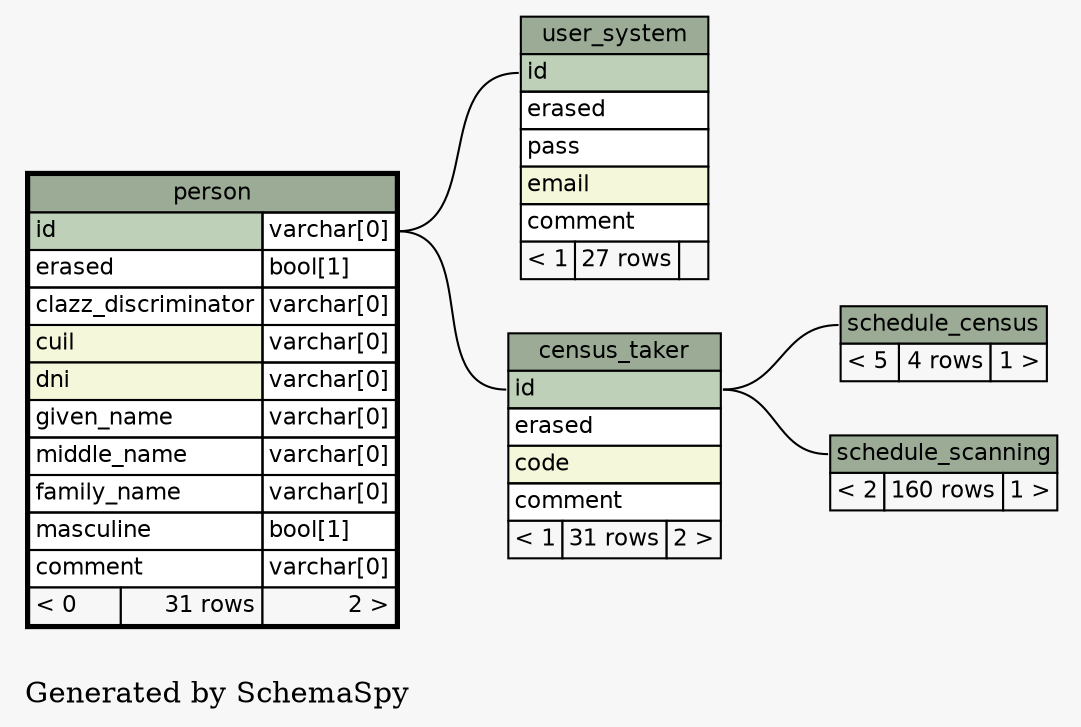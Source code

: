 // dot 2.38.0 on Linux 4.10.0-32-generic
digraph "twoDegreesRelationshipsGraph" {
  graph [
    rankdir="RL"
    bgcolor="#f7f7f7"
    label="\nGenerated by SchemaSpy"
    labeljust="l"
  ];
  node [
    fontname="Helvetica"
    fontsize="11"
    shape="plaintext"
  ];
  edge [
    arrowsize="0.8"
  ];
  "census_taker":"id":w -> "person":"id.type":e [arrowtail=tee arrowhead=none];
  "schedule_census":"schedule_census.heading":w -> "census_taker":"id":e [arrowtail=crowtee arrowhead=none];
  "schedule_scanning":"schedule_scanning.heading":w -> "census_taker":"id":e [arrowtail=crowtee arrowhead=none];
  "user_system":"id":w -> "person":"id.type":e [arrowtail=tee arrowhead=none];
  "census_taker" [
    label=<
    <TABLE BORDER="0" CELLBORDER="1" CELLSPACING="0" BGCOLOR="#ffffff">
      <TR><TD PORT="census_taker.heading" COLSPAN="3" BGCOLOR="#9bab96" ALIGN="CENTER">census_taker</TD></TR>
      <TR><TD PORT="id" COLSPAN="3" BGCOLOR="#bed1b8" ALIGN="LEFT">id</TD></TR>
      <TR><TD PORT="erased" COLSPAN="3" ALIGN="LEFT">erased</TD></TR>
      <TR><TD PORT="code" COLSPAN="3" BGCOLOR="#f4f7da" ALIGN="LEFT">code</TD></TR>
      <TR><TD PORT="comment" COLSPAN="3" ALIGN="LEFT">comment</TD></TR>
      <TR><TD ALIGN="LEFT" BGCOLOR="#f7f7f7">&lt; 1</TD><TD ALIGN="RIGHT" BGCOLOR="#f7f7f7">31 rows</TD><TD ALIGN="RIGHT" BGCOLOR="#f7f7f7">2 &gt;</TD></TR>
    </TABLE>>
    URL="census_taker.html#graph"
    tooltip="census_taker"
  ];
  "person" [
    label=<
    <TABLE BORDER="2" CELLBORDER="1" CELLSPACING="0" BGCOLOR="#ffffff">
      <TR><TD PORT="person.heading" COLSPAN="3" BGCOLOR="#9bab96" ALIGN="CENTER">person</TD></TR>
      <TR><TD PORT="id" COLSPAN="2" BGCOLOR="#bed1b8" ALIGN="LEFT">id</TD><TD PORT="id.type" ALIGN="LEFT">varchar[0]</TD></TR>
      <TR><TD PORT="erased" COLSPAN="2" ALIGN="LEFT">erased</TD><TD PORT="erased.type" ALIGN="LEFT">bool[1]</TD></TR>
      <TR><TD PORT="clazz_discriminator" COLSPAN="2" ALIGN="LEFT">clazz_discriminator</TD><TD PORT="clazz_discriminator.type" ALIGN="LEFT">varchar[0]</TD></TR>
      <TR><TD PORT="cuil" COLSPAN="2" BGCOLOR="#f4f7da" ALIGN="LEFT">cuil</TD><TD PORT="cuil.type" ALIGN="LEFT">varchar[0]</TD></TR>
      <TR><TD PORT="dni" COLSPAN="2" BGCOLOR="#f4f7da" ALIGN="LEFT">dni</TD><TD PORT="dni.type" ALIGN="LEFT">varchar[0]</TD></TR>
      <TR><TD PORT="given_name" COLSPAN="2" ALIGN="LEFT">given_name</TD><TD PORT="given_name.type" ALIGN="LEFT">varchar[0]</TD></TR>
      <TR><TD PORT="middle_name" COLSPAN="2" ALIGN="LEFT">middle_name</TD><TD PORT="middle_name.type" ALIGN="LEFT">varchar[0]</TD></TR>
      <TR><TD PORT="family_name" COLSPAN="2" ALIGN="LEFT">family_name</TD><TD PORT="family_name.type" ALIGN="LEFT">varchar[0]</TD></TR>
      <TR><TD PORT="masculine" COLSPAN="2" ALIGN="LEFT">masculine</TD><TD PORT="masculine.type" ALIGN="LEFT">bool[1]</TD></TR>
      <TR><TD PORT="comment" COLSPAN="2" ALIGN="LEFT">comment</TD><TD PORT="comment.type" ALIGN="LEFT">varchar[0]</TD></TR>
      <TR><TD ALIGN="LEFT" BGCOLOR="#f7f7f7">&lt; 0</TD><TD ALIGN="RIGHT" BGCOLOR="#f7f7f7">31 rows</TD><TD ALIGN="RIGHT" BGCOLOR="#f7f7f7">2 &gt;</TD></TR>
    </TABLE>>
    URL="person.html#"
    tooltip="person"
  ];
  "schedule_census" [
    label=<
    <TABLE BORDER="0" CELLBORDER="1" CELLSPACING="0" BGCOLOR="#ffffff">
      <TR><TD PORT="schedule_census.heading" COLSPAN="3" BGCOLOR="#9bab96" ALIGN="CENTER">schedule_census</TD></TR>
      <TR><TD ALIGN="LEFT" BGCOLOR="#f7f7f7">&lt; 5</TD><TD ALIGN="RIGHT" BGCOLOR="#f7f7f7">4 rows</TD><TD ALIGN="RIGHT" BGCOLOR="#f7f7f7">1 &gt;</TD></TR>
    </TABLE>>
    URL="schedule_census.html#graph"
    tooltip="schedule_census"
  ];
  "schedule_scanning" [
    label=<
    <TABLE BORDER="0" CELLBORDER="1" CELLSPACING="0" BGCOLOR="#ffffff">
      <TR><TD PORT="schedule_scanning.heading" COLSPAN="3" BGCOLOR="#9bab96" ALIGN="CENTER">schedule_scanning</TD></TR>
      <TR><TD ALIGN="LEFT" BGCOLOR="#f7f7f7">&lt; 2</TD><TD ALIGN="RIGHT" BGCOLOR="#f7f7f7">160 rows</TD><TD ALIGN="RIGHT" BGCOLOR="#f7f7f7">1 &gt;</TD></TR>
    </TABLE>>
    URL="schedule_scanning.html#graph"
    tooltip="schedule_scanning"
  ];
  "user_system" [
    label=<
    <TABLE BORDER="0" CELLBORDER="1" CELLSPACING="0" BGCOLOR="#ffffff">
      <TR><TD PORT="user_system.heading" COLSPAN="3" BGCOLOR="#9bab96" ALIGN="CENTER">user_system</TD></TR>
      <TR><TD PORT="id" COLSPAN="3" BGCOLOR="#bed1b8" ALIGN="LEFT">id</TD></TR>
      <TR><TD PORT="erased" COLSPAN="3" ALIGN="LEFT">erased</TD></TR>
      <TR><TD PORT="pass" COLSPAN="3" ALIGN="LEFT">pass</TD></TR>
      <TR><TD PORT="email" COLSPAN="3" BGCOLOR="#f4f7da" ALIGN="LEFT">email</TD></TR>
      <TR><TD PORT="comment" COLSPAN="3" ALIGN="LEFT">comment</TD></TR>
      <TR><TD ALIGN="LEFT" BGCOLOR="#f7f7f7">&lt; 1</TD><TD ALIGN="RIGHT" BGCOLOR="#f7f7f7">27 rows</TD><TD ALIGN="RIGHT" BGCOLOR="#f7f7f7">  </TD></TR>
    </TABLE>>
    URL="user_system.html#graph"
    tooltip="user_system"
  ];
}

